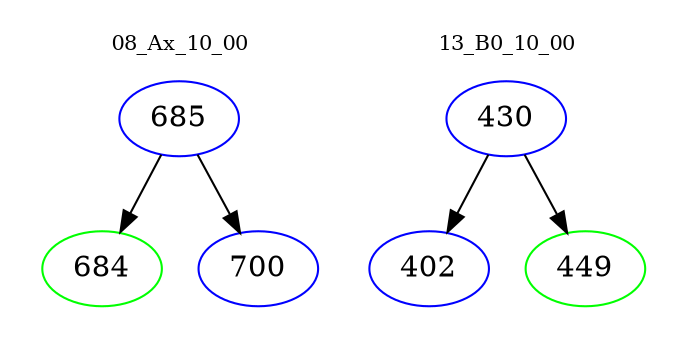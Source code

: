 digraph{
subgraph cluster_0 {
color = white
label = "08_Ax_10_00";
fontsize=10;
T0_685 [label="685", color="blue"]
T0_685 -> T0_684 [color="black"]
T0_684 [label="684", color="green"]
T0_685 -> T0_700 [color="black"]
T0_700 [label="700", color="blue"]
}
subgraph cluster_1 {
color = white
label = "13_B0_10_00";
fontsize=10;
T1_430 [label="430", color="blue"]
T1_430 -> T1_402 [color="black"]
T1_402 [label="402", color="blue"]
T1_430 -> T1_449 [color="black"]
T1_449 [label="449", color="green"]
}
}
